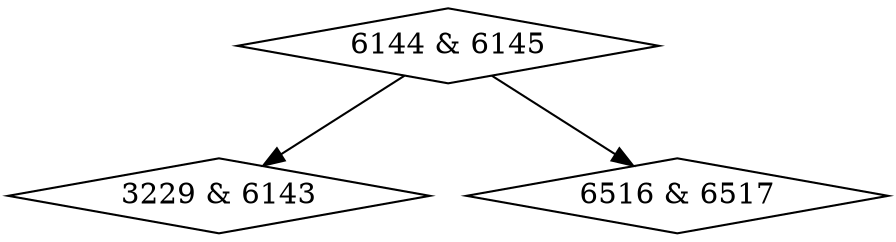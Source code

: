 digraph {
0 [label = "3229 & 6143", shape = diamond];
1 [label = "6144 & 6145", shape = diamond];
2 [label = "6516 & 6517", shape = diamond];
1->0;
1->2;
}
